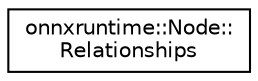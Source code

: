 digraph "Graphical Class Hierarchy"
{
  edge [fontname="Helvetica",fontsize="10",labelfontname="Helvetica",labelfontsize="10"];
  node [fontname="Helvetica",fontsize="10",shape=record];
  rankdir="LR";
  Node0 [label="onnxruntime::Node::\lRelationships",height=0.2,width=0.4,color="black", fillcolor="white", style="filled",URL="$classonnxruntime_1_1Node_1_1Relationships.html"];
}
